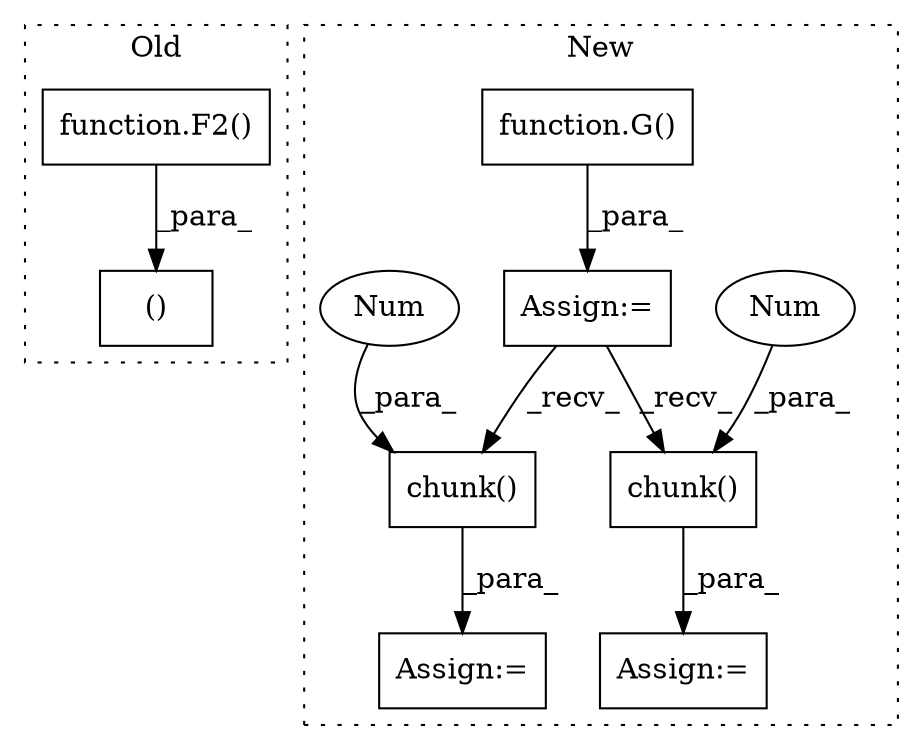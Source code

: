 digraph G {
subgraph cluster0 {
1 [label="()" a="54" s="5351" l="9" shape="box"];
8 [label="function.F2()" a="75" s="5353,5359" l="3,1" shape="box"];
label = "Old";
style="dotted";
}
subgraph cluster1 {
2 [label="chunk()" a="75" s="5847,5858" l="10,8" shape="box"];
3 [label="Num" a="76" s="5857" l="1" shape="ellipse"];
4 [label="Assign:=" a="68" s="5838" l="9" shape="box"];
5 [label="function.G()" a="75" s="5781,5784" l="2,1" shape="box"];
6 [label="chunk()" a="75" s="5888,5899" l="10,8" shape="box"];
7 [label="Num" a="76" s="5898" l="1" shape="ellipse"];
9 [label="Assign:=" a="68" s="5879" l="9" shape="box"];
10 [label="Assign:=" a="68" s="5778" l="3" shape="box"];
label = "New";
style="dotted";
}
2 -> 4 [label="_para_"];
3 -> 2 [label="_para_"];
5 -> 10 [label="_para_"];
6 -> 9 [label="_para_"];
7 -> 6 [label="_para_"];
8 -> 1 [label="_para_"];
10 -> 2 [label="_recv_"];
10 -> 6 [label="_recv_"];
}